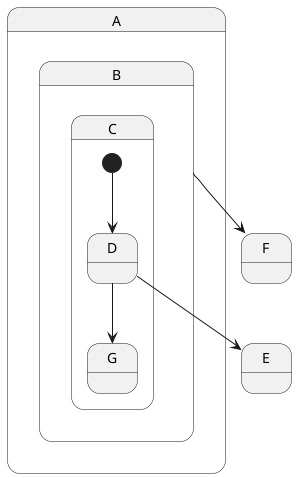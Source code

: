 {
  "sha1": "2uc0k6aagt4dadrdjrlxovlr0zrrkyk",
  "insertion": {
    "when": "2024-05-30T20:48:20.106Z",
    "user": "plantuml@gmail.com"
  }
}
@startuml

set separator none

state A begin
  state B begin
    state C begin
      [*] --> D
      D --> G
    end state
  end state
end state

D --> E
B --> F

@enduml
